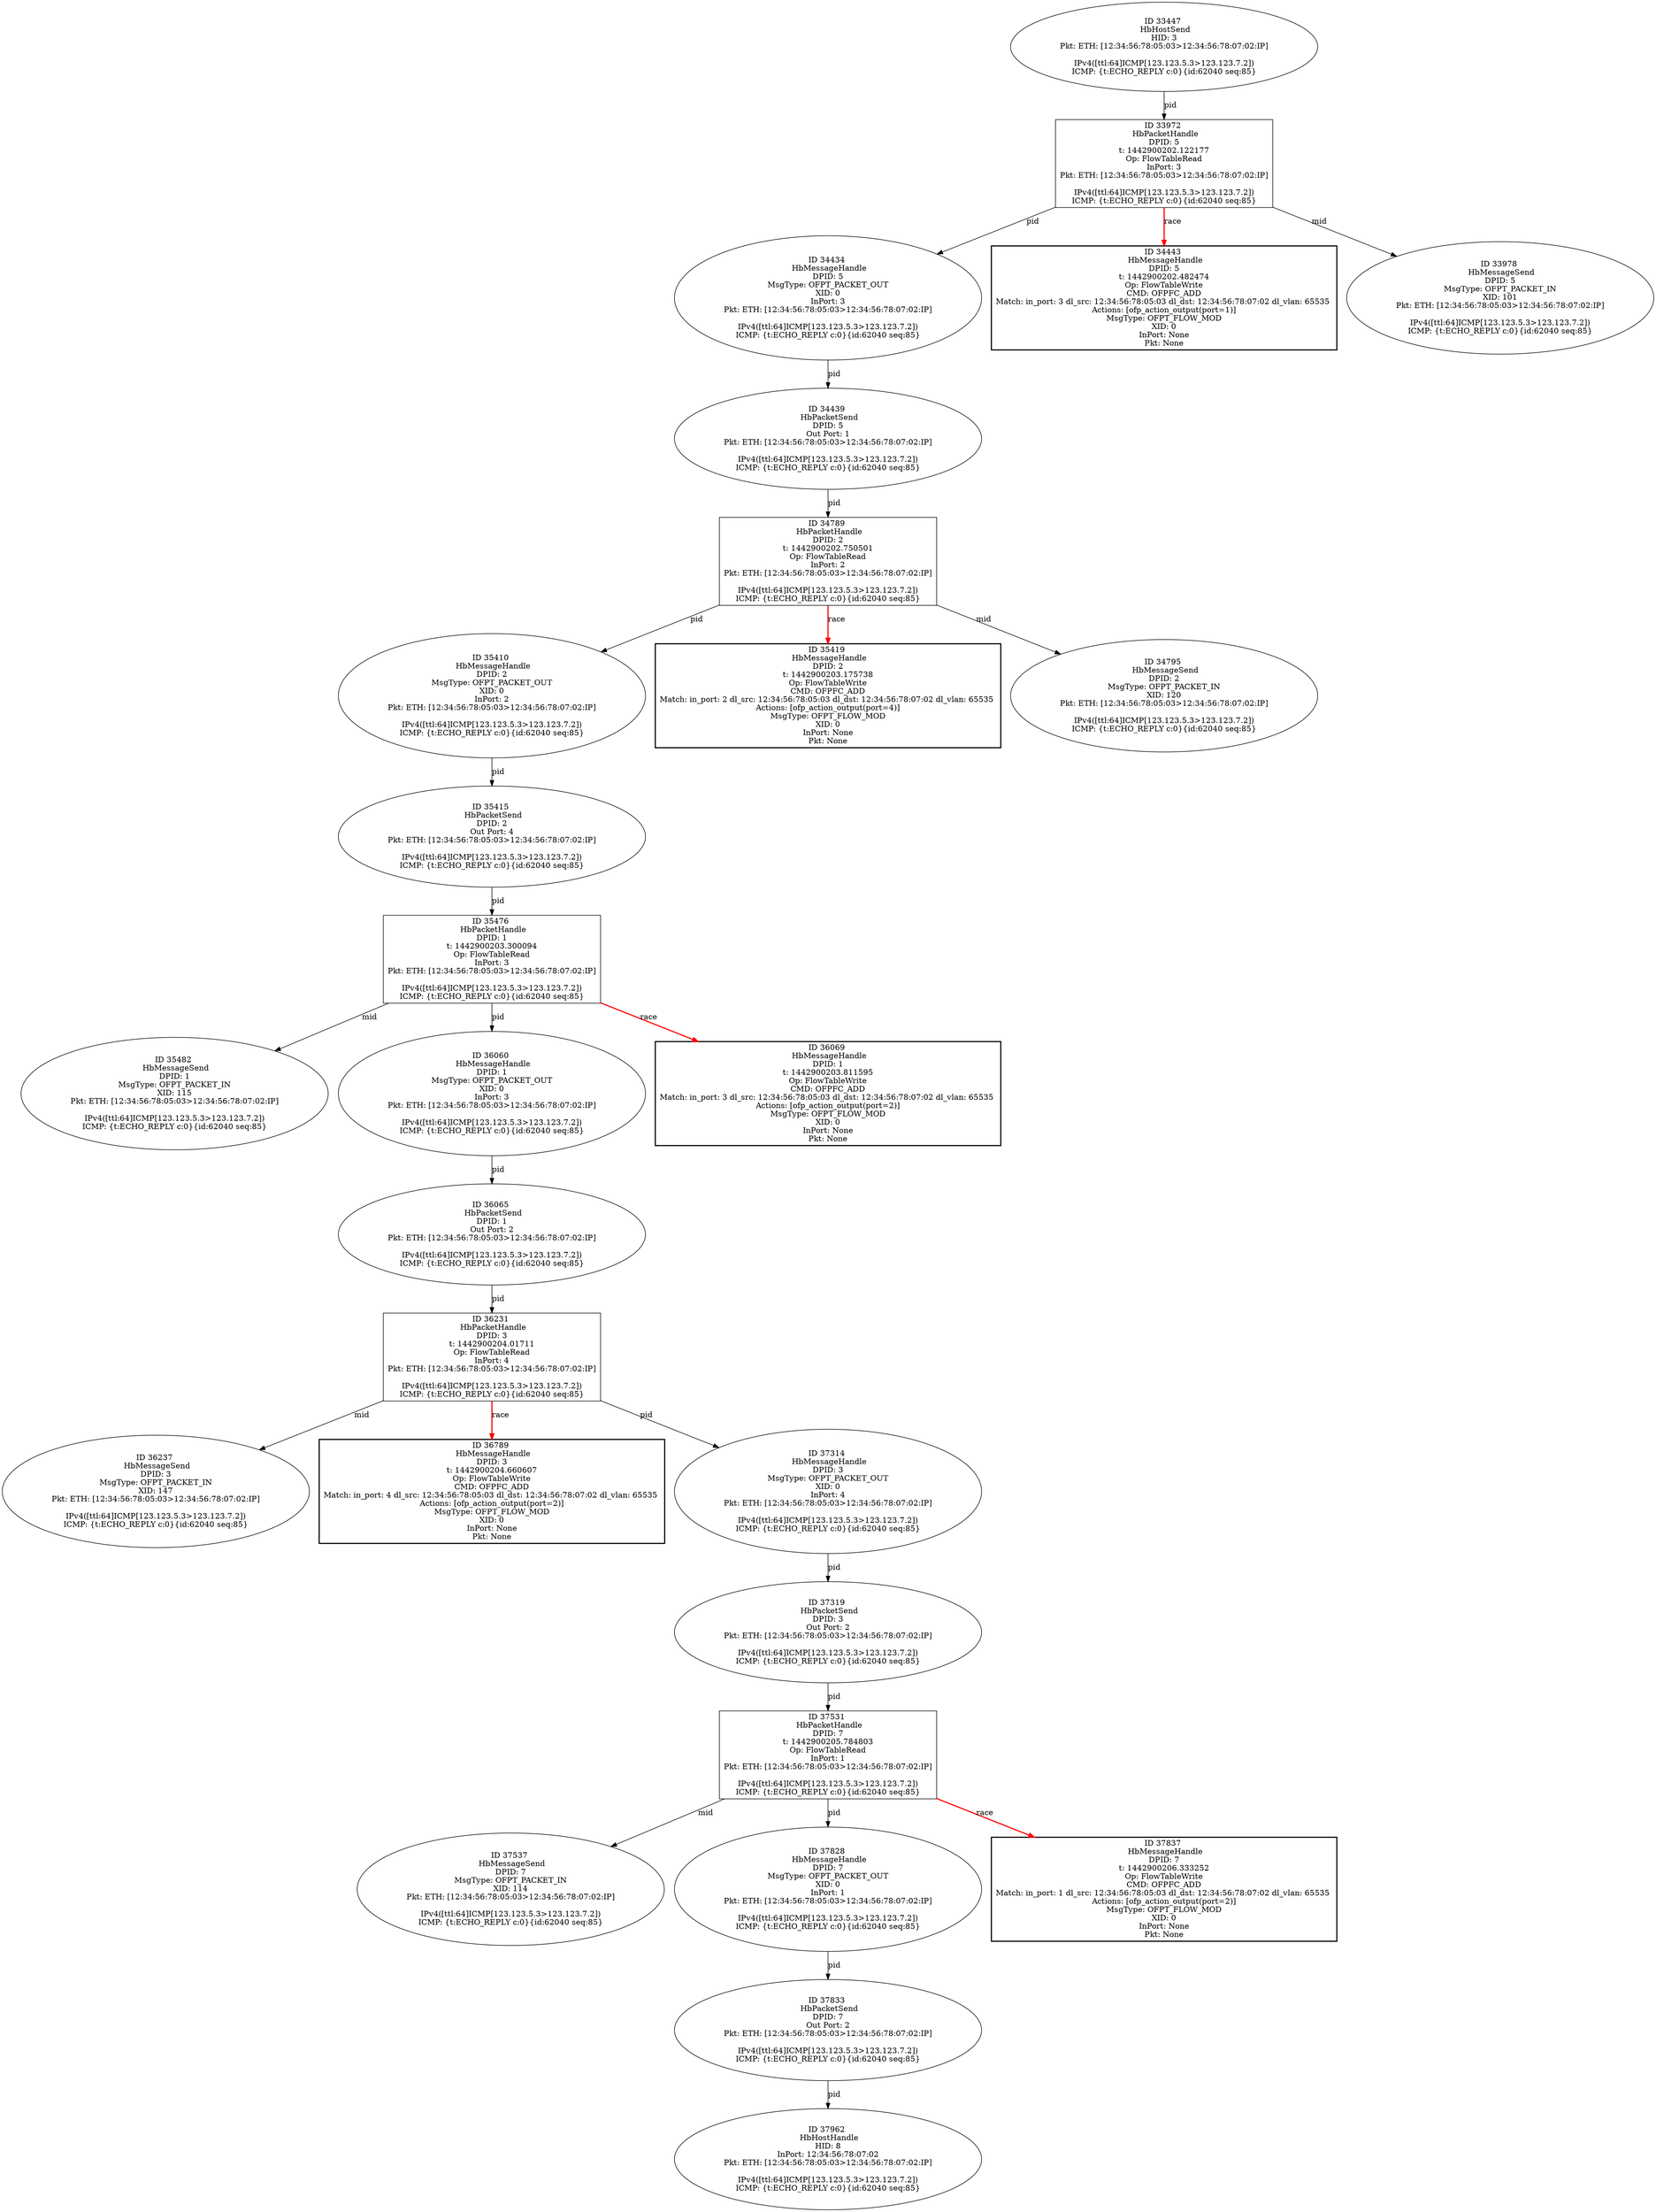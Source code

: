 strict digraph G {
34434 [shape=oval, event=<hb_events.HbMessageHandle object at 0x10eeb56d0>, label="ID 34434 
 HbMessageHandle
DPID: 5
MsgType: OFPT_PACKET_OUT
XID: 0
InPort: 3
Pkt: ETH: [12:34:56:78:05:03>12:34:56:78:07:02:IP]

IPv4([ttl:64]ICMP[123.123.5.3>123.123.7.2])
ICMP: {t:ECHO_REPLY c:0}{id:62040 seq:85}"];
36231 [shape=box, event=<hb_events.HbPacketHandle object at 0x10f4df510>, label="ID 36231 
 HbPacketHandle
DPID: 3
t: 1442900204.01711
Op: FlowTableRead
InPort: 4
Pkt: ETH: [12:34:56:78:05:03>12:34:56:78:07:02:IP]

IPv4([ttl:64]ICMP[123.123.5.3>123.123.7.2])
ICMP: {t:ECHO_REPLY c:0}{id:62040 seq:85}"];
34443 [shape=box, style=bold, event=<hb_events.HbMessageHandle object at 0x10eec4490>, label="ID 34443 
 HbMessageHandle
DPID: 5
t: 1442900202.482474
Op: FlowTableWrite
CMD: OFPFC_ADD
Match: in_port: 3 dl_src: 12:34:56:78:05:03 dl_dst: 12:34:56:78:07:02 dl_vlan: 65535 
Actions: [ofp_action_output(port=1)]
MsgType: OFPT_FLOW_MOD
XID: 0
InPort: None
Pkt: None"];
36237 [shape=oval, event=<hb_events.HbMessageSend object at 0x10f50a550>, label="ID 36237 
 HbMessageSend
DPID: 3
MsgType: OFPT_PACKET_IN
XID: 147
Pkt: ETH: [12:34:56:78:05:03>12:34:56:78:07:02:IP]

IPv4([ttl:64]ICMP[123.123.5.3>123.123.7.2])
ICMP: {t:ECHO_REPLY c:0}{id:62040 seq:85}"];
35476 [shape=box, event=<hb_events.HbPacketHandle object at 0x10f1c98d0>, label="ID 35476 
 HbPacketHandle
DPID: 1
t: 1442900203.300094
Op: FlowTableRead
InPort: 3
Pkt: ETH: [12:34:56:78:05:03>12:34:56:78:07:02:IP]

IPv4([ttl:64]ICMP[123.123.5.3>123.123.7.2])
ICMP: {t:ECHO_REPLY c:0}{id:62040 seq:85}"];
35482 [shape=oval, event=<hb_events.HbMessageSend object at 0x10f1c9ed0>, label="ID 35482 
 HbMessageSend
DPID: 1
MsgType: OFPT_PACKET_IN
XID: 115
Pkt: ETH: [12:34:56:78:05:03>12:34:56:78:07:02:IP]

IPv4([ttl:64]ICMP[123.123.5.3>123.123.7.2])
ICMP: {t:ECHO_REPLY c:0}{id:62040 seq:85}"];
37531 [shape=box, event=<hb_events.HbPacketHandle object at 0x10fc39bd0>, label="ID 37531 
 HbPacketHandle
DPID: 7
t: 1442900205.784803
Op: FlowTableRead
InPort: 1
Pkt: ETH: [12:34:56:78:05:03>12:34:56:78:07:02:IP]

IPv4([ttl:64]ICMP[123.123.5.3>123.123.7.2])
ICMP: {t:ECHO_REPLY c:0}{id:62040 seq:85}"];
37537 [shape=oval, event=<hb_events.HbMessageSend object at 0x10fc518d0>, label="ID 37537 
 HbMessageSend
DPID: 7
MsgType: OFPT_PACKET_IN
XID: 114
Pkt: ETH: [12:34:56:78:05:03>12:34:56:78:07:02:IP]

IPv4([ttl:64]ICMP[123.123.5.3>123.123.7.2])
ICMP: {t:ECHO_REPLY c:0}{id:62040 seq:85}"];
33447 [shape=oval, event=<hb_events.HbHostSend object at 0x10ecac510>, label="ID 33447 
 HbHostSend
HID: 3
Pkt: ETH: [12:34:56:78:05:03>12:34:56:78:07:02:IP]

IPv4([ttl:64]ICMP[123.123.5.3>123.123.7.2])
ICMP: {t:ECHO_REPLY c:0}{id:62040 seq:85}"];
34439 [shape=oval, event=<hb_events.HbPacketSend object at 0x10eeb5510>, label="ID 34439 
 HbPacketSend
DPID: 5
Out Port: 1
Pkt: ETH: [12:34:56:78:05:03>12:34:56:78:07:02:IP]

IPv4([ttl:64]ICMP[123.123.5.3>123.123.7.2])
ICMP: {t:ECHO_REPLY c:0}{id:62040 seq:85}"];
33972 [shape=box, event=<hb_events.HbPacketHandle object at 0x10edadc50>, label="ID 33972 
 HbPacketHandle
DPID: 5
t: 1442900202.122177
Op: FlowTableRead
InPort: 3
Pkt: ETH: [12:34:56:78:05:03>12:34:56:78:07:02:IP]

IPv4([ttl:64]ICMP[123.123.5.3>123.123.7.2])
ICMP: {t:ECHO_REPLY c:0}{id:62040 seq:85}"];
36789 [shape=box, style=bold, event=<hb_events.HbMessageHandle object at 0x10f808790>, label="ID 36789 
 HbMessageHandle
DPID: 3
t: 1442900204.660607
Op: FlowTableWrite
CMD: OFPFC_ADD
Match: in_port: 4 dl_src: 12:34:56:78:05:03 dl_dst: 12:34:56:78:07:02 dl_vlan: 65535 
Actions: [ofp_action_output(port=2)]
MsgType: OFPT_FLOW_MOD
XID: 0
InPort: None
Pkt: None"];
33978 [shape=oval, event=<hb_events.HbMessageSend object at 0x10edba050>, label="ID 33978 
 HbMessageSend
DPID: 5
MsgType: OFPT_PACKET_IN
XID: 101
Pkt: ETH: [12:34:56:78:05:03>12:34:56:78:07:02:IP]

IPv4([ttl:64]ICMP[123.123.5.3>123.123.7.2])
ICMP: {t:ECHO_REPLY c:0}{id:62040 seq:85}"];
37314 [shape=oval, event=<hb_events.HbMessageHandle object at 0x10fae6b50>, label="ID 37314 
 HbMessageHandle
DPID: 3
MsgType: OFPT_PACKET_OUT
XID: 0
InPort: 4
Pkt: ETH: [12:34:56:78:05:03>12:34:56:78:07:02:IP]

IPv4([ttl:64]ICMP[123.123.5.3>123.123.7.2])
ICMP: {t:ECHO_REPLY c:0}{id:62040 seq:85}"];
37828 [shape=oval, event=<hb_events.HbMessageHandle object at 0x10fe1e250>, label="ID 37828 
 HbMessageHandle
DPID: 7
MsgType: OFPT_PACKET_OUT
XID: 0
InPort: 1
Pkt: ETH: [12:34:56:78:05:03>12:34:56:78:07:02:IP]

IPv4([ttl:64]ICMP[123.123.5.3>123.123.7.2])
ICMP: {t:ECHO_REPLY c:0}{id:62040 seq:85}"];
37319 [shape=oval, event=<hb_events.HbPacketSend object at 0x10faee0d0>, label="ID 37319 
 HbPacketSend
DPID: 3
Out Port: 2
Pkt: ETH: [12:34:56:78:05:03>12:34:56:78:07:02:IP]

IPv4([ttl:64]ICMP[123.123.5.3>123.123.7.2])
ICMP: {t:ECHO_REPLY c:0}{id:62040 seq:85}"];
37833 [shape=oval, event=<hb_events.HbPacketSend object at 0x10fe5d710>, label="ID 37833 
 HbPacketSend
DPID: 7
Out Port: 2
Pkt: ETH: [12:34:56:78:05:03>12:34:56:78:07:02:IP]

IPv4([ttl:64]ICMP[123.123.5.3>123.123.7.2])
ICMP: {t:ECHO_REPLY c:0}{id:62040 seq:85}"];
37962 [shape=oval, event=<hb_events.HbHostHandle object at 0x10fee6710>, label="ID 37962 
 HbHostHandle
HID: 8
InPort: 12:34:56:78:07:02
Pkt: ETH: [12:34:56:78:05:03>12:34:56:78:07:02:IP]

IPv4([ttl:64]ICMP[123.123.5.3>123.123.7.2])
ICMP: {t:ECHO_REPLY c:0}{id:62040 seq:85}"];
37837 [shape=box, style=bold, event=<hb_events.HbMessageHandle object at 0x10fe49c90>, label="ID 37837 
 HbMessageHandle
DPID: 7
t: 1442900206.333252
Op: FlowTableWrite
CMD: OFPFC_ADD
Match: in_port: 1 dl_src: 12:34:56:78:05:03 dl_dst: 12:34:56:78:07:02 dl_vlan: 65535 
Actions: [ofp_action_output(port=2)]
MsgType: OFPT_FLOW_MOD
XID: 0
InPort: None
Pkt: None"];
35410 [shape=oval, event=<hb_events.HbMessageHandle object at 0x10f1b42d0>, label="ID 35410 
 HbMessageHandle
DPID: 2
MsgType: OFPT_PACKET_OUT
XID: 0
InPort: 2
Pkt: ETH: [12:34:56:78:05:03>12:34:56:78:07:02:IP]

IPv4([ttl:64]ICMP[123.123.5.3>123.123.7.2])
ICMP: {t:ECHO_REPLY c:0}{id:62040 seq:85}"];
35415 [shape=oval, event=<hb_events.HbPacketSend object at 0x10f1b4890>, label="ID 35415 
 HbPacketSend
DPID: 2
Out Port: 4
Pkt: ETH: [12:34:56:78:05:03>12:34:56:78:07:02:IP]

IPv4([ttl:64]ICMP[123.123.5.3>123.123.7.2])
ICMP: {t:ECHO_REPLY c:0}{id:62040 seq:85}"];
35419 [shape=box, style=bold, event=<hb_events.HbMessageHandle object at 0x10f1c20d0>, label="ID 35419 
 HbMessageHandle
DPID: 2
t: 1442900203.175738
Op: FlowTableWrite
CMD: OFPFC_ADD
Match: in_port: 2 dl_src: 12:34:56:78:05:03 dl_dst: 12:34:56:78:07:02 dl_vlan: 65535 
Actions: [ofp_action_output(port=4)]
MsgType: OFPT_FLOW_MOD
XID: 0
InPort: None
Pkt: None"];
36060 [shape=oval, event=<hb_events.HbMessageHandle object at 0x10f44f4d0>, label="ID 36060 
 HbMessageHandle
DPID: 1
MsgType: OFPT_PACKET_OUT
XID: 0
InPort: 3
Pkt: ETH: [12:34:56:78:05:03>12:34:56:78:07:02:IP]

IPv4([ttl:64]ICMP[123.123.5.3>123.123.7.2])
ICMP: {t:ECHO_REPLY c:0}{id:62040 seq:85}"];
36069 [shape=box, style=bold, event=<hb_events.HbMessageHandle object at 0x10f46f5d0>, label="ID 36069 
 HbMessageHandle
DPID: 1
t: 1442900203.811595
Op: FlowTableWrite
CMD: OFPFC_ADD
Match: in_port: 3 dl_src: 12:34:56:78:05:03 dl_dst: 12:34:56:78:07:02 dl_vlan: 65535 
Actions: [ofp_action_output(port=2)]
MsgType: OFPT_FLOW_MOD
XID: 0
InPort: None
Pkt: None"];
36065 [shape=oval, event=<hb_events.HbPacketSend object at 0x10f44f950>, label="ID 36065 
 HbPacketSend
DPID: 1
Out Port: 2
Pkt: ETH: [12:34:56:78:05:03>12:34:56:78:07:02:IP]

IPv4([ttl:64]ICMP[123.123.5.3>123.123.7.2])
ICMP: {t:ECHO_REPLY c:0}{id:62040 seq:85}"];
34789 [shape=box, event=<hb_events.HbPacketHandle object at 0x10efad690>, label="ID 34789 
 HbPacketHandle
DPID: 2
t: 1442900202.750501
Op: FlowTableRead
InPort: 2
Pkt: ETH: [12:34:56:78:05:03>12:34:56:78:07:02:IP]

IPv4([ttl:64]ICMP[123.123.5.3>123.123.7.2])
ICMP: {t:ECHO_REPLY c:0}{id:62040 seq:85}"];
34795 [shape=oval, event=<hb_events.HbMessageSend object at 0x10efc6c90>, label="ID 34795 
 HbMessageSend
DPID: 2
MsgType: OFPT_PACKET_IN
XID: 120
Pkt: ETH: [12:34:56:78:05:03>12:34:56:78:07:02:IP]

IPv4([ttl:64]ICMP[123.123.5.3>123.123.7.2])
ICMP: {t:ECHO_REPLY c:0}{id:62040 seq:85}"];
34434 -> 34439  [rel=pid, label=pid];
36231 -> 37314  [rel=pid, label=pid];
36231 -> 36237  [rel=mid, label=mid];
36231 -> 36789  [harmful=True, color=red, style=bold, rel=race, label=race];
35476 -> 35482  [rel=mid, label=mid];
35476 -> 36060  [rel=pid, label=pid];
35476 -> 36069  [harmful=True, color=red, style=bold, rel=race, label=race];
37531 -> 37537  [rel=mid, label=mid];
37531 -> 37828  [rel=pid, label=pid];
37531 -> 37837  [harmful=True, color=red, style=bold, rel=race, label=race];
33447 -> 33972  [rel=pid, label=pid];
34439 -> 34789  [rel=pid, label=pid];
33972 -> 33978  [rel=mid, label=mid];
33972 -> 34443  [harmful=True, color=red, style=bold, rel=race, label=race];
33972 -> 34434  [rel=pid, label=pid];
37314 -> 37319  [rel=pid, label=pid];
37828 -> 37833  [rel=pid, label=pid];
37319 -> 37531  [rel=pid, label=pid];
37833 -> 37962  [rel=pid, label=pid];
35410 -> 35415  [rel=pid, label=pid];
35415 -> 35476  [rel=pid, label=pid];
36060 -> 36065  [rel=pid, label=pid];
36065 -> 36231  [rel=pid, label=pid];
34789 -> 35410  [rel=pid, label=pid];
34789 -> 34795  [rel=mid, label=mid];
34789 -> 35419  [harmful=True, color=red, style=bold, rel=race, label=race];
}
